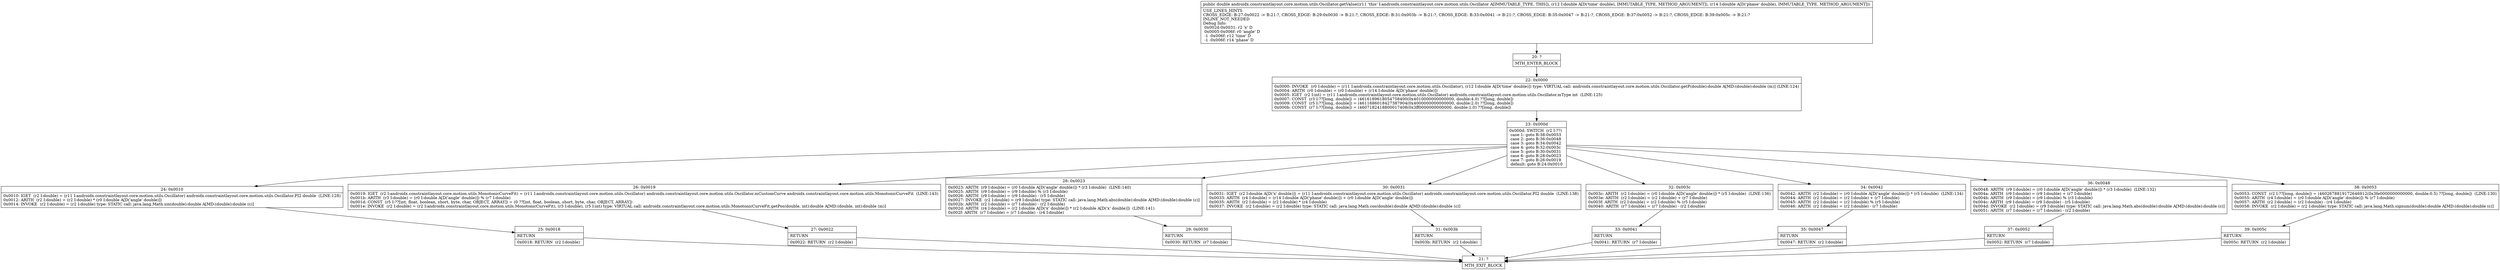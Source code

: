 digraph "CFG forandroidx.constraintlayout.core.motion.utils.Oscillator.getValue(DD)D" {
Node_20 [shape=record,label="{20\:\ ?|MTH_ENTER_BLOCK\l}"];
Node_22 [shape=record,label="{22\:\ 0x0000|0x0000: INVOKE  (r0 I:double) = (r11 I:androidx.constraintlayout.core.motion.utils.Oscillator), (r12 I:double A[D('time' double)]) type: VIRTUAL call: androidx.constraintlayout.core.motion.utils.Oscillator.getP(double):double A[MD:(double):double (m)] (LINE:124)\l0x0004: ARITH  (r0 I:double) = (r0 I:double) + (r14 I:double A[D('phase' double)]) \l0x0005: IGET  (r2 I:int) = (r11 I:androidx.constraintlayout.core.motion.utils.Oscillator) androidx.constraintlayout.core.motion.utils.Oscillator.mType int  (LINE:125)\l0x0007: CONST  (r3 I:??[long, double]) = (4616189618054758400(0x4010000000000000, double:4.0) ??[long, double]) \l0x0009: CONST  (r5 I:??[long, double]) = (4611686018427387904(0x4000000000000000, double:2.0) ??[long, double]) \l0x000b: CONST  (r7 I:??[long, double]) = (4607182418800017408(0x3ff0000000000000, double:1.0) ??[long, double]) \l}"];
Node_23 [shape=record,label="{23\:\ 0x000d|0x000d: SWITCH  (r2 I:??)\l case 1: goto B:38:0x0053\l case 2: goto B:36:0x0048\l case 3: goto B:34:0x0042\l case 4: goto B:32:0x003c\l case 5: goto B:30:0x0031\l case 6: goto B:28:0x0023\l case 7: goto B:26:0x0019\l default: goto B:24:0x0010 \l}"];
Node_24 [shape=record,label="{24\:\ 0x0010|0x0010: IGET  (r2 I:double) = (r11 I:androidx.constraintlayout.core.motion.utils.Oscillator) androidx.constraintlayout.core.motion.utils.Oscillator.PI2 double  (LINE:128)\l0x0012: ARITH  (r2 I:double) = (r2 I:double) * (r0 I:double A[D('angle' double)]) \l0x0014: INVOKE  (r2 I:double) = (r2 I:double) type: STATIC call: java.lang.Math.sin(double):double A[MD:(double):double (c)]\l}"];
Node_25 [shape=record,label="{25\:\ 0x0018|RETURN\l|0x0018: RETURN  (r2 I:double) \l}"];
Node_21 [shape=record,label="{21\:\ ?|MTH_EXIT_BLOCK\l}"];
Node_26 [shape=record,label="{26\:\ 0x0019|0x0019: IGET  (r2 I:androidx.constraintlayout.core.motion.utils.MonotonicCurveFit) = (r11 I:androidx.constraintlayout.core.motion.utils.Oscillator) androidx.constraintlayout.core.motion.utils.Oscillator.mCustomCurve androidx.constraintlayout.core.motion.utils.MonotonicCurveFit  (LINE:143)\l0x001b: ARITH  (r3 I:double) = (r0 I:double A[D('angle' double)]) % (r7 I:double) \l0x001d: CONST  (r5 I:??[int, float, boolean, short, byte, char, OBJECT, ARRAY]) = (0 ??[int, float, boolean, short, byte, char, OBJECT, ARRAY]) \l0x001e: INVOKE  (r2 I:double) = (r2 I:androidx.constraintlayout.core.motion.utils.MonotonicCurveFit), (r3 I:double), (r5 I:int) type: VIRTUAL call: androidx.constraintlayout.core.motion.utils.MonotonicCurveFit.getPos(double, int):double A[MD:(double, int):double (m)]\l}"];
Node_27 [shape=record,label="{27\:\ 0x0022|RETURN\l|0x0022: RETURN  (r2 I:double) \l}"];
Node_28 [shape=record,label="{28\:\ 0x0023|0x0023: ARITH  (r9 I:double) = (r0 I:double A[D('angle' double)]) * (r3 I:double)  (LINE:140)\l0x0025: ARITH  (r9 I:double) = (r9 I:double) % (r3 I:double) \l0x0026: ARITH  (r9 I:double) = (r9 I:double) \- (r5 I:double) \l0x0027: INVOKE  (r2 I:double) = (r9 I:double) type: STATIC call: java.lang.Math.abs(double):double A[MD:(double):double (c)]\l0x002b: ARITH  (r2 I:double) = (r7 I:double) \- (r2 I:double) \l0x002d: ARITH  (r4 I:double) = (r2 I:double A[D('x' double)]) * (r2 I:double A[D('x' double)])  (LINE:141)\l0x002f: ARITH  (r7 I:double) = (r7 I:double) \- (r4 I:double) \l}"];
Node_29 [shape=record,label="{29\:\ 0x0030|RETURN\l|0x0030: RETURN  (r7 I:double) \l}"];
Node_30 [shape=record,label="{30\:\ 0x0031|0x0031: IGET  (r2 I:double A[D('x' double)]) = (r11 I:androidx.constraintlayout.core.motion.utils.Oscillator) androidx.constraintlayout.core.motion.utils.Oscillator.PI2 double  (LINE:138)\l0x0033: ARITH  (r4 I:double) = (r14 I:double A[D('phase' double)]) + (r0 I:double A[D('angle' double)]) \l0x0035: ARITH  (r2 I:double) = (r2 I:double) * (r4 I:double) \l0x0037: INVOKE  (r2 I:double) = (r2 I:double) type: STATIC call: java.lang.Math.cos(double):double A[MD:(double):double (c)]\l}"];
Node_31 [shape=record,label="{31\:\ 0x003b|RETURN\l|0x003b: RETURN  (r2 I:double) \l}"];
Node_32 [shape=record,label="{32\:\ 0x003c|0x003c: ARITH  (r2 I:double) = (r0 I:double A[D('angle' double)]) * (r5 I:double)  (LINE:136)\l0x003e: ARITH  (r2 I:double) = (r2 I:double) + (r7 I:double) \l0x003f: ARITH  (r2 I:double) = (r2 I:double) % (r5 I:double) \l0x0040: ARITH  (r7 I:double) = (r7 I:double) \- (r2 I:double) \l}"];
Node_33 [shape=record,label="{33\:\ 0x0041|RETURN\l|0x0041: RETURN  (r7 I:double) \l}"];
Node_34 [shape=record,label="{34\:\ 0x0042|0x0042: ARITH  (r2 I:double) = (r0 I:double A[D('angle' double)]) * (r5 I:double)  (LINE:134)\l0x0044: ARITH  (r2 I:double) = (r2 I:double) + (r7 I:double) \l0x0045: ARITH  (r2 I:double) = (r2 I:double) % (r5 I:double) \l0x0046: ARITH  (r2 I:double) = (r2 I:double) \- (r7 I:double) \l}"];
Node_35 [shape=record,label="{35\:\ 0x0047|RETURN\l|0x0047: RETURN  (r2 I:double) \l}"];
Node_36 [shape=record,label="{36\:\ 0x0048|0x0048: ARITH  (r9 I:double) = (r0 I:double A[D('angle' double)]) * (r3 I:double)  (LINE:132)\l0x004a: ARITH  (r9 I:double) = (r9 I:double) + (r7 I:double) \l0x004b: ARITH  (r9 I:double) = (r9 I:double) % (r3 I:double) \l0x004c: ARITH  (r9 I:double) = (r9 I:double) \- (r5 I:double) \l0x004d: INVOKE  (r2 I:double) = (r9 I:double) type: STATIC call: java.lang.Math.abs(double):double A[MD:(double):double (c)]\l0x0051: ARITH  (r7 I:double) = (r7 I:double) \- (r2 I:double) \l}"];
Node_37 [shape=record,label="{37\:\ 0x0052|RETURN\l|0x0052: RETURN  (r7 I:double) \l}"];
Node_38 [shape=record,label="{38\:\ 0x0053|0x0053: CONST  (r2 I:??[long, double]) = (4602678819172646912(0x3fe0000000000000, double:0.5) ??[long, double])  (LINE:130)\l0x0055: ARITH  (r4 I:double) = (r0 I:double A[D('angle' double)]) % (r7 I:double) \l0x0057: ARITH  (r2 I:double) = (r2 I:double) \- (r4 I:double) \l0x0058: INVOKE  (r2 I:double) = (r2 I:double) type: STATIC call: java.lang.Math.signum(double):double A[MD:(double):double (c)]\l}"];
Node_39 [shape=record,label="{39\:\ 0x005c|RETURN\l|0x005c: RETURN  (r2 I:double) \l}"];
MethodNode[shape=record,label="{public double androidx.constraintlayout.core.motion.utils.Oscillator.getValue((r11 'this' I:androidx.constraintlayout.core.motion.utils.Oscillator A[IMMUTABLE_TYPE, THIS]), (r12 I:double A[D('time' double), IMMUTABLE_TYPE, METHOD_ARGUMENT]), (r14 I:double A[D('phase' double), IMMUTABLE_TYPE, METHOD_ARGUMENT]))  | USE_LINES_HINTS\lCROSS_EDGE: B:27:0x0022 \-\> B:21:?, CROSS_EDGE: B:29:0x0030 \-\> B:21:?, CROSS_EDGE: B:31:0x003b \-\> B:21:?, CROSS_EDGE: B:33:0x0041 \-\> B:21:?, CROSS_EDGE: B:35:0x0047 \-\> B:21:?, CROSS_EDGE: B:37:0x0052 \-\> B:21:?, CROSS_EDGE: B:39:0x005c \-\> B:21:?\lINLINE_NOT_NEEDED\lDebug Info:\l  0x002d\-0x0031: r2 'x' D\l  0x0005\-0x006f: r0 'angle' D\l  \-1 \-0x006f: r12 'time' D\l  \-1 \-0x006f: r14 'phase' D\l}"];
MethodNode -> Node_20;Node_20 -> Node_22;
Node_22 -> Node_23;
Node_23 -> Node_24;
Node_23 -> Node_26;
Node_23 -> Node_28;
Node_23 -> Node_30;
Node_23 -> Node_32;
Node_23 -> Node_34;
Node_23 -> Node_36;
Node_23 -> Node_38;
Node_24 -> Node_25;
Node_25 -> Node_21;
Node_26 -> Node_27;
Node_27 -> Node_21;
Node_28 -> Node_29;
Node_29 -> Node_21;
Node_30 -> Node_31;
Node_31 -> Node_21;
Node_32 -> Node_33;
Node_33 -> Node_21;
Node_34 -> Node_35;
Node_35 -> Node_21;
Node_36 -> Node_37;
Node_37 -> Node_21;
Node_38 -> Node_39;
Node_39 -> Node_21;
}

